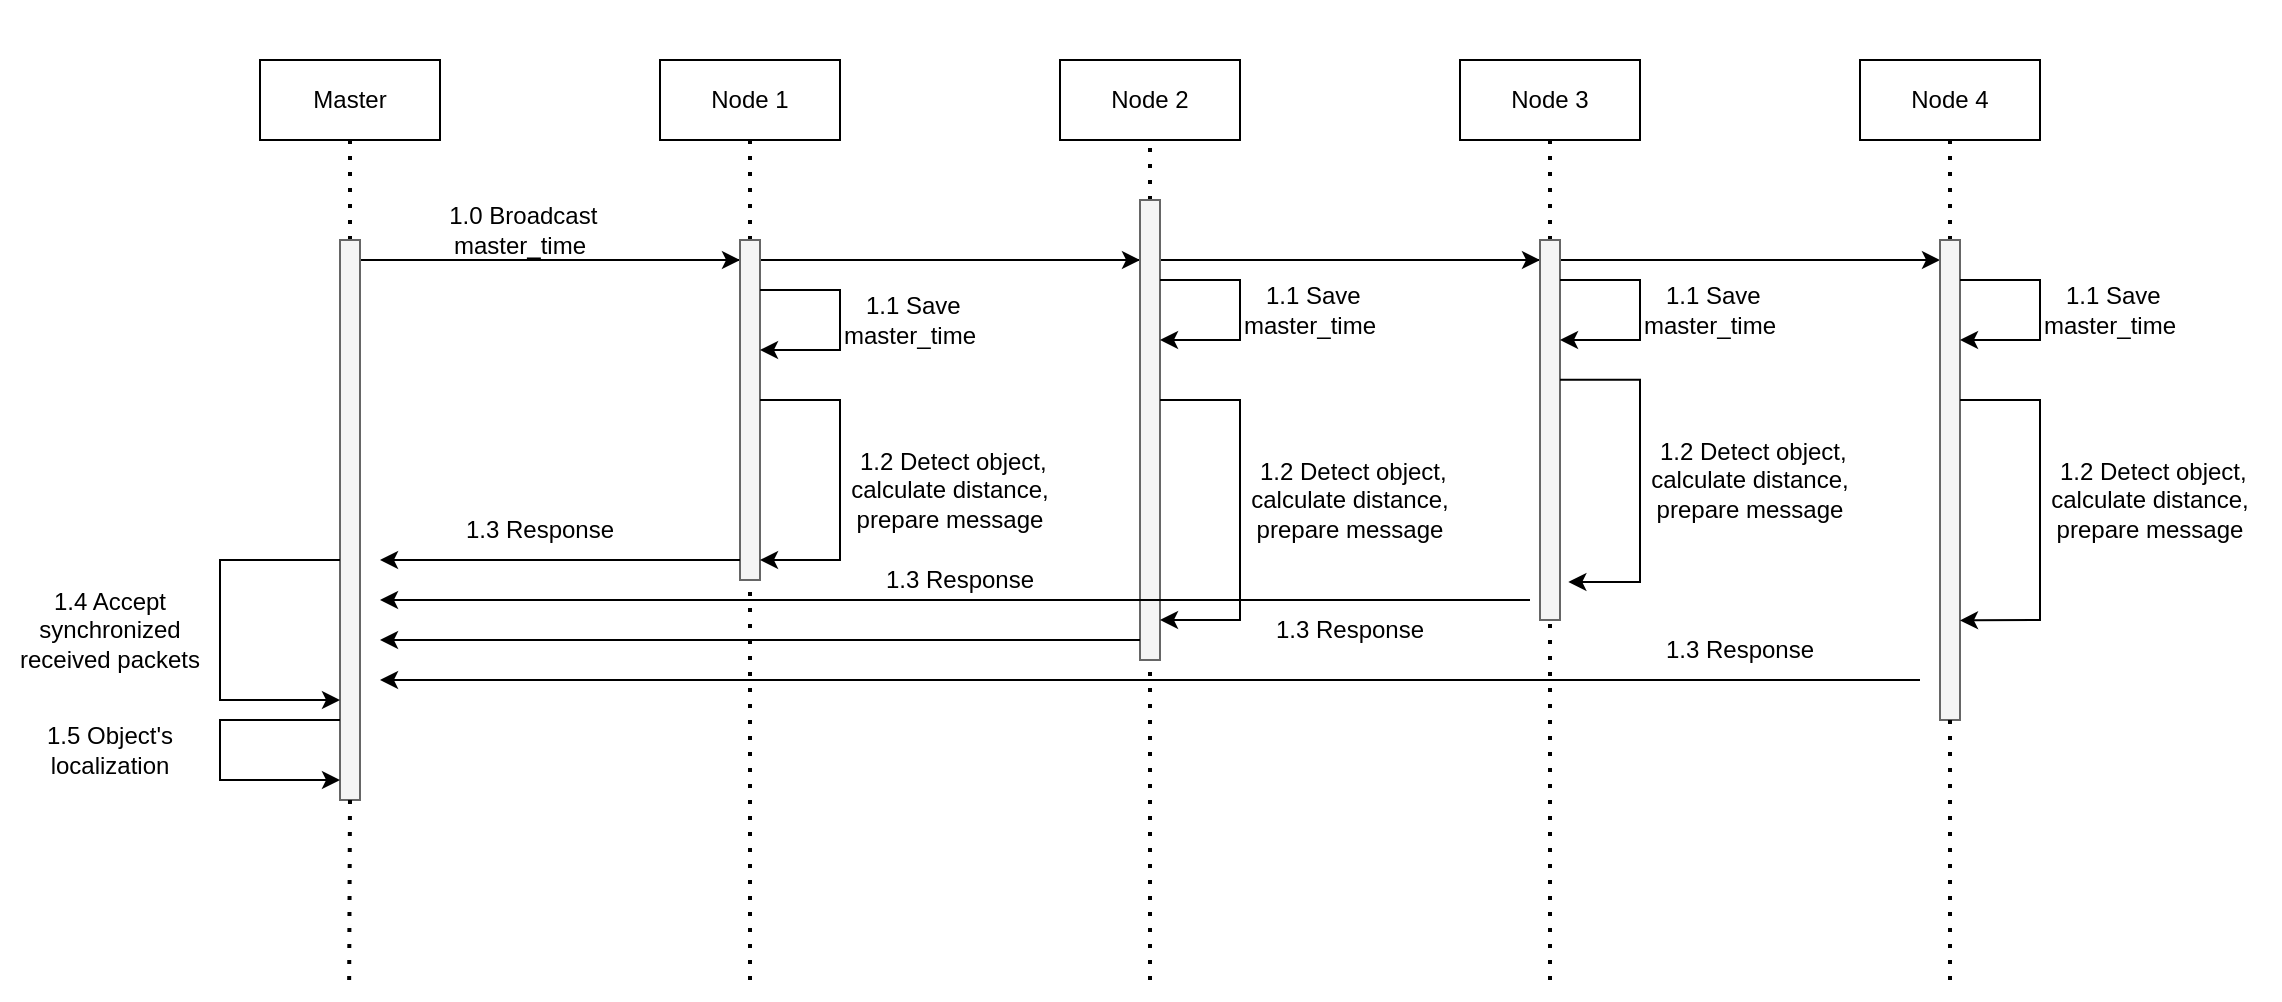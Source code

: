 <mxfile version="16.1.0" type="device"><diagram id="HtxLNl-bqhgJWna5JIHQ" name="Page-1"><mxGraphModel dx="1422" dy="767" grid="1" gridSize="10" guides="1" tooltips="1" connect="1" arrows="1" fold="1" page="1" pageScale="1" pageWidth="1100" pageHeight="850" math="0" shadow="0"><root><mxCell id="0"/><mxCell id="1" parent="0"/><mxCell id="Zh9YlLwcI_h7yQX3kOIt-62" value="" style="rounded=0;whiteSpace=wrap;html=1;strokeColor=none;" vertex="1" parent="1"><mxGeometry x="30" y="150" width="1140" height="500" as="geometry"/></mxCell><mxCell id="Zh9YlLwcI_h7yQX3kOIt-1" value="Master" style="rounded=0;whiteSpace=wrap;html=1;" vertex="1" parent="1"><mxGeometry x="160" y="180" width="90" height="40" as="geometry"/></mxCell><mxCell id="Zh9YlLwcI_h7yQX3kOIt-5" value="" style="endArrow=none;dashed=1;html=1;dashPattern=1 3;strokeWidth=2;rounded=0;entryX=0.5;entryY=1;entryDx=0;entryDy=0;startArrow=none;" edge="1" parent="1" source="Zh9YlLwcI_h7yQX3kOIt-28" target="Zh9YlLwcI_h7yQX3kOIt-1"><mxGeometry width="50" height="50" relative="1" as="geometry"><mxPoint x="205" y="540" as="sourcePoint"/><mxPoint x="240" y="300" as="targetPoint"/></mxGeometry></mxCell><mxCell id="Zh9YlLwcI_h7yQX3kOIt-7" value="Node 1" style="rounded=0;whiteSpace=wrap;html=1;" vertex="1" parent="1"><mxGeometry x="360" y="180" width="90" height="40" as="geometry"/></mxCell><mxCell id="Zh9YlLwcI_h7yQX3kOIt-8" value="" style="endArrow=none;dashed=1;html=1;dashPattern=1 3;strokeWidth=2;rounded=0;entryX=0.5;entryY=1;entryDx=0;entryDy=0;startArrow=none;" edge="1" parent="1" target="Zh9YlLwcI_h7yQX3kOIt-7" source="Zh9YlLwcI_h7yQX3kOIt-20"><mxGeometry width="50" height="50" relative="1" as="geometry"><mxPoint x="405" y="540" as="sourcePoint"/><mxPoint x="440" y="300" as="targetPoint"/></mxGeometry></mxCell><mxCell id="Zh9YlLwcI_h7yQX3kOIt-9" value="Node 2" style="rounded=0;whiteSpace=wrap;html=1;" vertex="1" parent="1"><mxGeometry x="560" y="180" width="90" height="40" as="geometry"/></mxCell><mxCell id="Zh9YlLwcI_h7yQX3kOIt-10" value="" style="endArrow=none;dashed=1;html=1;dashPattern=1 3;strokeWidth=2;rounded=0;entryX=0.5;entryY=1;entryDx=0;entryDy=0;startArrow=none;" edge="1" parent="1" target="Zh9YlLwcI_h7yQX3kOIt-9" source="Zh9YlLwcI_h7yQX3kOIt-22"><mxGeometry width="50" height="50" relative="1" as="geometry"><mxPoint x="605" y="540" as="sourcePoint"/><mxPoint x="640" y="300" as="targetPoint"/></mxGeometry></mxCell><mxCell id="Zh9YlLwcI_h7yQX3kOIt-11" value="Node 3" style="rounded=0;whiteSpace=wrap;html=1;" vertex="1" parent="1"><mxGeometry x="760" y="180" width="90" height="40" as="geometry"/></mxCell><mxCell id="Zh9YlLwcI_h7yQX3kOIt-12" value="" style="endArrow=none;dashed=1;html=1;dashPattern=1 3;strokeWidth=2;rounded=0;entryX=0.5;entryY=1;entryDx=0;entryDy=0;startArrow=none;" edge="1" parent="1" target="Zh9YlLwcI_h7yQX3kOIt-11" source="Zh9YlLwcI_h7yQX3kOIt-24"><mxGeometry width="50" height="50" relative="1" as="geometry"><mxPoint x="805" y="540" as="sourcePoint"/><mxPoint x="840" y="300" as="targetPoint"/></mxGeometry></mxCell><mxCell id="Zh9YlLwcI_h7yQX3kOIt-13" value="Node 4" style="rounded=0;whiteSpace=wrap;html=1;" vertex="1" parent="1"><mxGeometry x="960" y="180" width="90" height="40" as="geometry"/></mxCell><mxCell id="Zh9YlLwcI_h7yQX3kOIt-14" value="" style="endArrow=none;dashed=1;html=1;dashPattern=1 3;strokeWidth=2;rounded=0;entryX=0.5;entryY=1;entryDx=0;entryDy=0;startArrow=none;" edge="1" parent="1" target="Zh9YlLwcI_h7yQX3kOIt-13" source="Zh9YlLwcI_h7yQX3kOIt-26"><mxGeometry width="50" height="50" relative="1" as="geometry"><mxPoint x="1005" y="540" as="sourcePoint"/><mxPoint x="1040" y="300" as="targetPoint"/></mxGeometry></mxCell><mxCell id="Zh9YlLwcI_h7yQX3kOIt-15" value="" style="endArrow=classic;html=1;rounded=0;" edge="1" parent="1"><mxGeometry width="50" height="50" relative="1" as="geometry"><mxPoint x="210" y="280" as="sourcePoint"/><mxPoint x="400" y="280" as="targetPoint"/></mxGeometry></mxCell><mxCell id="Zh9YlLwcI_h7yQX3kOIt-16" value="" style="endArrow=classic;html=1;rounded=0;" edge="1" parent="1"><mxGeometry width="50" height="50" relative="1" as="geometry"><mxPoint x="220" y="280" as="sourcePoint"/><mxPoint x="600" y="280" as="targetPoint"/></mxGeometry></mxCell><mxCell id="Zh9YlLwcI_h7yQX3kOIt-17" value="" style="endArrow=classic;html=1;rounded=0;" edge="1" parent="1"><mxGeometry width="50" height="50" relative="1" as="geometry"><mxPoint x="250" y="280" as="sourcePoint"/><mxPoint x="800" y="280" as="targetPoint"/></mxGeometry></mxCell><mxCell id="Zh9YlLwcI_h7yQX3kOIt-18" value="" style="endArrow=classic;html=1;rounded=0;" edge="1" parent="1"><mxGeometry width="50" height="50" relative="1" as="geometry"><mxPoint x="450" y="280" as="sourcePoint"/><mxPoint x="1000" y="280" as="targetPoint"/></mxGeometry></mxCell><mxCell id="Zh9YlLwcI_h7yQX3kOIt-19" value="&amp;nbsp;1.0 Broadcast master_time" style="text;html=1;strokeColor=none;fillColor=none;align=center;verticalAlign=middle;whiteSpace=wrap;rounded=0;" vertex="1" parent="1"><mxGeometry x="240" y="250" width="100" height="30" as="geometry"/></mxCell><mxCell id="Zh9YlLwcI_h7yQX3kOIt-20" value="" style="rounded=0;whiteSpace=wrap;html=1;fillColor=#f5f5f5;fontColor=#333333;strokeColor=#666666;" vertex="1" parent="1"><mxGeometry x="400" y="270" width="10" height="170" as="geometry"/></mxCell><mxCell id="Zh9YlLwcI_h7yQX3kOIt-21" value="" style="endArrow=none;dashed=1;html=1;dashPattern=1 3;strokeWidth=2;rounded=0;entryX=0.5;entryY=1;entryDx=0;entryDy=0;" edge="1" parent="1" target="Zh9YlLwcI_h7yQX3kOIt-20"><mxGeometry width="50" height="50" relative="1" as="geometry"><mxPoint x="405" y="640" as="sourcePoint"/><mxPoint x="405" y="220" as="targetPoint"/></mxGeometry></mxCell><mxCell id="Zh9YlLwcI_h7yQX3kOIt-22" value="" style="rounded=0;whiteSpace=wrap;html=1;fillColor=#f5f5f5;fontColor=#333333;strokeColor=#666666;" vertex="1" parent="1"><mxGeometry x="600" y="250" width="10" height="230" as="geometry"/></mxCell><mxCell id="Zh9YlLwcI_h7yQX3kOIt-23" value="" style="endArrow=none;dashed=1;html=1;dashPattern=1 3;strokeWidth=2;rounded=0;entryX=0.5;entryY=1;entryDx=0;entryDy=0;" edge="1" parent="1" target="Zh9YlLwcI_h7yQX3kOIt-22"><mxGeometry width="50" height="50" relative="1" as="geometry"><mxPoint x="605" y="640" as="sourcePoint"/><mxPoint x="605" y="220" as="targetPoint"/></mxGeometry></mxCell><mxCell id="Zh9YlLwcI_h7yQX3kOIt-24" value="" style="rounded=0;whiteSpace=wrap;html=1;fillColor=#f5f5f5;fontColor=#333333;strokeColor=#666666;" vertex="1" parent="1"><mxGeometry x="800" y="270" width="10" height="190" as="geometry"/></mxCell><mxCell id="Zh9YlLwcI_h7yQX3kOIt-25" value="" style="endArrow=none;dashed=1;html=1;dashPattern=1 3;strokeWidth=2;rounded=0;entryX=0.5;entryY=1;entryDx=0;entryDy=0;" edge="1" parent="1" target="Zh9YlLwcI_h7yQX3kOIt-24"><mxGeometry width="50" height="50" relative="1" as="geometry"><mxPoint x="805" y="640" as="sourcePoint"/><mxPoint x="805" y="220" as="targetPoint"/></mxGeometry></mxCell><mxCell id="Zh9YlLwcI_h7yQX3kOIt-26" value="" style="rounded=0;whiteSpace=wrap;html=1;fillColor=#f5f5f5;fontColor=#333333;strokeColor=#666666;" vertex="1" parent="1"><mxGeometry x="1000" y="270" width="10" height="240" as="geometry"/></mxCell><mxCell id="Zh9YlLwcI_h7yQX3kOIt-27" value="" style="endArrow=none;dashed=1;html=1;dashPattern=1 3;strokeWidth=2;rounded=0;entryX=0.5;entryY=1;entryDx=0;entryDy=0;" edge="1" parent="1" target="Zh9YlLwcI_h7yQX3kOIt-26"><mxGeometry width="50" height="50" relative="1" as="geometry"><mxPoint x="1005" y="640" as="sourcePoint"/><mxPoint x="1005" y="220" as="targetPoint"/></mxGeometry></mxCell><mxCell id="Zh9YlLwcI_h7yQX3kOIt-28" value="" style="rounded=0;whiteSpace=wrap;html=1;fillColor=#f5f5f5;fontColor=#333333;strokeColor=#666666;" vertex="1" parent="1"><mxGeometry x="200" y="270" width="10" height="280" as="geometry"/></mxCell><mxCell id="Zh9YlLwcI_h7yQX3kOIt-29" value="" style="endArrow=none;dashed=1;html=1;dashPattern=1 3;strokeWidth=2;rounded=0;entryX=0.5;entryY=1;entryDx=0;entryDy=0;" edge="1" parent="1" target="Zh9YlLwcI_h7yQX3kOIt-28"><mxGeometry width="50" height="50" relative="1" as="geometry"><mxPoint x="205" y="550" as="sourcePoint"/><mxPoint x="205" y="220" as="targetPoint"/><Array as="points"><mxPoint x="205" y="550"/></Array></mxGeometry></mxCell><mxCell id="Zh9YlLwcI_h7yQX3kOIt-30" value="" style="endArrow=classic;html=1;rounded=0;" edge="1" parent="1"><mxGeometry width="50" height="50" relative="1" as="geometry"><mxPoint x="410" y="295" as="sourcePoint"/><mxPoint x="410" y="325" as="targetPoint"/><Array as="points"><mxPoint x="450" y="295"/><mxPoint x="450" y="325"/></Array></mxGeometry></mxCell><mxCell id="Zh9YlLwcI_h7yQX3kOIt-31" value="&amp;nbsp;1.1 Save master_time" style="text;html=1;strokeColor=none;fillColor=none;align=center;verticalAlign=middle;whiteSpace=wrap;rounded=0;" vertex="1" parent="1"><mxGeometry x="450" y="295" width="70" height="30" as="geometry"/></mxCell><mxCell id="Zh9YlLwcI_h7yQX3kOIt-32" value="" style="endArrow=classic;html=1;rounded=0;" edge="1" parent="1"><mxGeometry width="50" height="50" relative="1" as="geometry"><mxPoint x="610" y="290" as="sourcePoint"/><mxPoint x="610" y="320" as="targetPoint"/><Array as="points"><mxPoint x="650" y="290"/><mxPoint x="650" y="320"/></Array></mxGeometry></mxCell><mxCell id="Zh9YlLwcI_h7yQX3kOIt-33" value="&amp;nbsp;1.1 Save master_time" style="text;html=1;strokeColor=none;fillColor=none;align=center;verticalAlign=middle;whiteSpace=wrap;rounded=0;" vertex="1" parent="1"><mxGeometry x="650" y="290" width="70" height="30" as="geometry"/></mxCell><mxCell id="Zh9YlLwcI_h7yQX3kOIt-34" value="" style="endArrow=classic;html=1;rounded=0;" edge="1" parent="1"><mxGeometry width="50" height="50" relative="1" as="geometry"><mxPoint x="810" y="290" as="sourcePoint"/><mxPoint x="810" y="320" as="targetPoint"/><Array as="points"><mxPoint x="850" y="290"/><mxPoint x="850" y="320"/></Array></mxGeometry></mxCell><mxCell id="Zh9YlLwcI_h7yQX3kOIt-35" value="&amp;nbsp;1.1 Save master_time" style="text;html=1;strokeColor=none;fillColor=none;align=center;verticalAlign=middle;whiteSpace=wrap;rounded=0;" vertex="1" parent="1"><mxGeometry x="850" y="290" width="70" height="30" as="geometry"/></mxCell><mxCell id="Zh9YlLwcI_h7yQX3kOIt-36" value="" style="endArrow=classic;html=1;rounded=0;" edge="1" parent="1"><mxGeometry width="50" height="50" relative="1" as="geometry"><mxPoint x="1010" y="290" as="sourcePoint"/><mxPoint x="1010" y="320" as="targetPoint"/><Array as="points"><mxPoint x="1050" y="290"/><mxPoint x="1050" y="320"/></Array></mxGeometry></mxCell><mxCell id="Zh9YlLwcI_h7yQX3kOIt-37" value="&amp;nbsp;1.1 Save master_time" style="text;html=1;strokeColor=none;fillColor=none;align=center;verticalAlign=middle;whiteSpace=wrap;rounded=0;" vertex="1" parent="1"><mxGeometry x="1050" y="290" width="70" height="30" as="geometry"/></mxCell><mxCell id="Zh9YlLwcI_h7yQX3kOIt-38" value="" style="endArrow=classic;html=1;rounded=0;" edge="1" parent="1"><mxGeometry width="50" height="50" relative="1" as="geometry"><mxPoint x="410" y="350" as="sourcePoint"/><mxPoint x="410" y="430" as="targetPoint"/><Array as="points"><mxPoint x="450" y="350"/><mxPoint x="450" y="430"/></Array></mxGeometry></mxCell><mxCell id="Zh9YlLwcI_h7yQX3kOIt-39" value="&amp;nbsp;1.2 Detect object, calculate distance, prepare message" style="text;html=1;strokeColor=none;fillColor=none;align=center;verticalAlign=middle;whiteSpace=wrap;rounded=0;" vertex="1" parent="1"><mxGeometry x="450" y="365" width="110" height="60" as="geometry"/></mxCell><mxCell id="Zh9YlLwcI_h7yQX3kOIt-41" value="" style="endArrow=classic;html=1;rounded=0;" edge="1" parent="1"><mxGeometry width="50" height="50" relative="1" as="geometry"><mxPoint x="610" y="350" as="sourcePoint"/><mxPoint x="610" y="460" as="targetPoint"/><Array as="points"><mxPoint x="650" y="350"/><mxPoint x="650" y="460"/></Array></mxGeometry></mxCell><mxCell id="Zh9YlLwcI_h7yQX3kOIt-42" value="&amp;nbsp;1.2 Detect object, calculate distance, prepare message" style="text;html=1;strokeColor=none;fillColor=none;align=center;verticalAlign=middle;whiteSpace=wrap;rounded=0;" vertex="1" parent="1"><mxGeometry x="650" y="370" width="110" height="60" as="geometry"/></mxCell><mxCell id="Zh9YlLwcI_h7yQX3kOIt-43" value="" style="endArrow=classic;html=1;rounded=0;entryX=1.417;entryY=0.9;entryDx=0;entryDy=0;entryPerimeter=0;" edge="1" parent="1" target="Zh9YlLwcI_h7yQX3kOIt-24"><mxGeometry width="50" height="50" relative="1" as="geometry"><mxPoint x="810" y="339.9" as="sourcePoint"/><mxPoint x="810" y="380" as="targetPoint"/><Array as="points"><mxPoint x="850" y="339.9"/><mxPoint x="850" y="441"/></Array></mxGeometry></mxCell><mxCell id="Zh9YlLwcI_h7yQX3kOIt-44" value="&amp;nbsp;1.2 Detect object, calculate distance, prepare message" style="text;html=1;strokeColor=none;fillColor=none;align=center;verticalAlign=middle;whiteSpace=wrap;rounded=0;" vertex="1" parent="1"><mxGeometry x="850" y="359.9" width="110" height="60" as="geometry"/></mxCell><mxCell id="Zh9YlLwcI_h7yQX3kOIt-46" value="" style="endArrow=classic;html=1;rounded=0;entryX=1;entryY=0.827;entryDx=0;entryDy=0;entryPerimeter=0;" edge="1" parent="1"><mxGeometry width="50" height="50" relative="1" as="geometry"><mxPoint x="1010" y="350" as="sourcePoint"/><mxPoint x="1010" y="460.21" as="targetPoint"/><Array as="points"><mxPoint x="1050" y="350"/><mxPoint x="1050" y="460"/></Array></mxGeometry></mxCell><mxCell id="Zh9YlLwcI_h7yQX3kOIt-47" value="&amp;nbsp;1.2 Detect object, calculate distance, prepare message" style="text;html=1;strokeColor=none;fillColor=none;align=center;verticalAlign=middle;whiteSpace=wrap;rounded=0;" vertex="1" parent="1"><mxGeometry x="1050" y="370" width="110" height="60" as="geometry"/></mxCell><mxCell id="Zh9YlLwcI_h7yQX3kOIt-48" value="" style="endArrow=classic;html=1;rounded=0;" edge="1" parent="1"><mxGeometry width="50" height="50" relative="1" as="geometry"><mxPoint x="990" y="490" as="sourcePoint"/><mxPoint x="220" y="490" as="targetPoint"/></mxGeometry></mxCell><mxCell id="Zh9YlLwcI_h7yQX3kOIt-49" value="" style="endArrow=classic;html=1;rounded=0;" edge="1" parent="1"><mxGeometry width="50" height="50" relative="1" as="geometry"><mxPoint x="600" y="470" as="sourcePoint"/><mxPoint x="220" y="470" as="targetPoint"/></mxGeometry></mxCell><mxCell id="Zh9YlLwcI_h7yQX3kOIt-51" value="" style="endArrow=classic;html=1;rounded=0;" edge="1" parent="1"><mxGeometry width="50" height="50" relative="1" as="geometry"><mxPoint x="400" y="430" as="sourcePoint"/><mxPoint x="220" y="430" as="targetPoint"/></mxGeometry></mxCell><mxCell id="Zh9YlLwcI_h7yQX3kOIt-52" value="" style="endArrow=classic;html=1;rounded=0;" edge="1" parent="1"><mxGeometry width="50" height="50" relative="1" as="geometry"><mxPoint x="795" y="450" as="sourcePoint"/><mxPoint x="220" y="450" as="targetPoint"/></mxGeometry></mxCell><mxCell id="Zh9YlLwcI_h7yQX3kOIt-53" value="1.3 Response" style="text;html=1;strokeColor=none;fillColor=none;align=center;verticalAlign=middle;whiteSpace=wrap;rounded=0;" vertex="1" parent="1"><mxGeometry x="260" y="400" width="80" height="30" as="geometry"/></mxCell><mxCell id="Zh9YlLwcI_h7yQX3kOIt-54" value="1.3 Response" style="text;html=1;strokeColor=none;fillColor=none;align=center;verticalAlign=middle;whiteSpace=wrap;rounded=0;" vertex="1" parent="1"><mxGeometry x="470" y="425" width="80" height="30" as="geometry"/></mxCell><mxCell id="Zh9YlLwcI_h7yQX3kOIt-55" value="1.3 Response" style="text;html=1;strokeColor=none;fillColor=none;align=center;verticalAlign=middle;whiteSpace=wrap;rounded=0;" vertex="1" parent="1"><mxGeometry x="665" y="450" width="80" height="30" as="geometry"/></mxCell><mxCell id="Zh9YlLwcI_h7yQX3kOIt-56" value="1.3 Response" style="text;html=1;strokeColor=none;fillColor=none;align=center;verticalAlign=middle;whiteSpace=wrap;rounded=0;" vertex="1" parent="1"><mxGeometry x="860" y="460" width="80" height="30" as="geometry"/></mxCell><mxCell id="Zh9YlLwcI_h7yQX3kOIt-57" value="" style="endArrow=classic;html=1;rounded=0;" edge="1" parent="1"><mxGeometry width="50" height="50" relative="1" as="geometry"><mxPoint x="200" y="430" as="sourcePoint"/><mxPoint x="200" y="500" as="targetPoint"/><Array as="points"><mxPoint x="140" y="430"/><mxPoint x="140" y="500"/></Array></mxGeometry></mxCell><mxCell id="Zh9YlLwcI_h7yQX3kOIt-58" value="1.4 Accept synchronized received packets" style="text;html=1;strokeColor=none;fillColor=none;align=center;verticalAlign=middle;whiteSpace=wrap;rounded=0;" vertex="1" parent="1"><mxGeometry x="30" y="450" width="110" height="30" as="geometry"/></mxCell><mxCell id="Zh9YlLwcI_h7yQX3kOIt-59" value="" style="endArrow=classic;html=1;rounded=0;" edge="1" parent="1"><mxGeometry width="50" height="50" relative="1" as="geometry"><mxPoint x="200" y="510" as="sourcePoint"/><mxPoint x="200" y="540" as="targetPoint"/><Array as="points"><mxPoint x="140" y="510"/><mxPoint x="140" y="540"/></Array></mxGeometry></mxCell><mxCell id="Zh9YlLwcI_h7yQX3kOIt-60" value="" style="endArrow=none;dashed=1;html=1;dashPattern=1 3;strokeWidth=2;rounded=0;" edge="1" parent="1"><mxGeometry width="50" height="50" relative="1" as="geometry"><mxPoint x="204.58" y="640" as="sourcePoint"/><mxPoint x="205" y="550" as="targetPoint"/></mxGeometry></mxCell><mxCell id="Zh9YlLwcI_h7yQX3kOIt-61" value="1.5 Object's localization" style="text;html=1;strokeColor=none;fillColor=none;align=center;verticalAlign=middle;whiteSpace=wrap;rounded=0;" vertex="1" parent="1"><mxGeometry x="30" y="510" width="110" height="30" as="geometry"/></mxCell></root></mxGraphModel></diagram></mxfile>